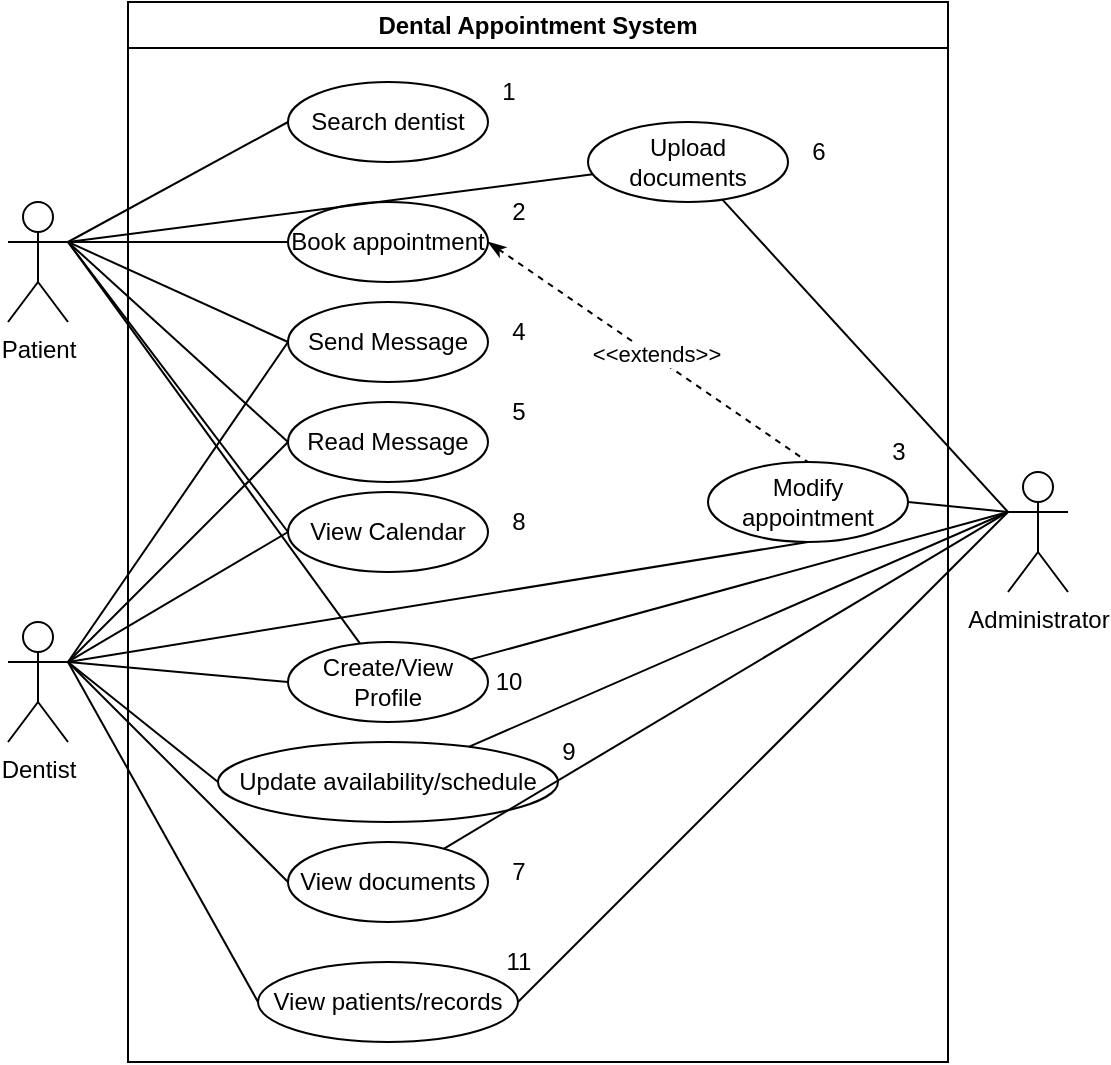 <mxfile version="28.2.0">
  <diagram name="Page-1" id="wmw6oJrFdoQoXgRY6WsX">
    <mxGraphModel dx="2021" dy="1143" grid="1" gridSize="10" guides="1" tooltips="1" connect="1" arrows="1" fold="1" page="1" pageScale="1" pageWidth="850" pageHeight="1100" math="0" shadow="0">
      <root>
        <mxCell id="0" />
        <mxCell id="1" parent="0" />
        <mxCell id="Du8iLtrFkereJqny7EIQ-19" value="Dental Appointment System" style="swimlane;whiteSpace=wrap;html=1;" parent="1" vertex="1">
          <mxGeometry x="220" y="240" width="410" height="530" as="geometry" />
        </mxCell>
        <mxCell id="Du8iLtrFkereJqny7EIQ-28" value="Book appointment" style="ellipse;whiteSpace=wrap;html=1;align=center;" parent="Du8iLtrFkereJqny7EIQ-19" vertex="1">
          <mxGeometry x="80" y="100" width="100" height="40" as="geometry" />
        </mxCell>
        <mxCell id="Du8iLtrFkereJqny7EIQ-29" value="Modify appointment" style="ellipse;whiteSpace=wrap;html=1;align=center;" parent="Du8iLtrFkereJqny7EIQ-19" vertex="1">
          <mxGeometry x="290" y="230" width="100" height="40" as="geometry" />
        </mxCell>
        <mxCell id="Du8iLtrFkereJqny7EIQ-32" value="" style="endArrow=none;dashed=1;html=1;rounded=0;entryX=0.5;entryY=0;entryDx=0;entryDy=0;exitX=1;exitY=0.5;exitDx=0;exitDy=0;startArrow=classicThin;startFill=1;" parent="Du8iLtrFkereJqny7EIQ-19" source="Du8iLtrFkereJqny7EIQ-28" target="Du8iLtrFkereJqny7EIQ-29" edge="1">
          <mxGeometry width="50" height="50" relative="1" as="geometry">
            <mxPoint x="180" y="160" as="sourcePoint" />
            <mxPoint x="230" y="110" as="targetPoint" />
          </mxGeometry>
        </mxCell>
        <mxCell id="Du8iLtrFkereJqny7EIQ-33" value="&amp;lt;&amp;lt;extends&amp;gt;&amp;gt;" style="edgeLabel;html=1;align=center;verticalAlign=middle;resizable=0;points=[];" parent="Du8iLtrFkereJqny7EIQ-32" vertex="1" connectable="0">
          <mxGeometry x="0.033" y="2" relative="1" as="geometry">
            <mxPoint as="offset" />
          </mxGeometry>
        </mxCell>
        <mxCell id="Du8iLtrFkereJqny7EIQ-56" style="edgeStyle=none;rounded=0;orthogonalLoop=1;jettySize=auto;html=1;endArrow=none;endFill=0;exitX=0;exitY=0.5;exitDx=0;exitDy=0;entryX=1;entryY=0.333;entryDx=0;entryDy=0;entryPerimeter=0;" parent="Du8iLtrFkereJqny7EIQ-19" source="Du8iLtrFkereJqny7EIQ-34" target="Du8iLtrFkereJqny7EIQ-24" edge="1">
          <mxGeometry relative="1" as="geometry">
            <mxPoint x="-30" y="270" as="targetPoint" />
          </mxGeometry>
        </mxCell>
        <mxCell id="Du8iLtrFkereJqny7EIQ-34" value="Send Message" style="ellipse;whiteSpace=wrap;html=1;align=center;" parent="Du8iLtrFkereJqny7EIQ-19" vertex="1">
          <mxGeometry x="80" y="150" width="100" height="40" as="geometry" />
        </mxCell>
        <mxCell id="Du8iLtrFkereJqny7EIQ-43" value="View Calendar" style="ellipse;whiteSpace=wrap;html=1;align=center;" parent="Du8iLtrFkereJqny7EIQ-19" vertex="1">
          <mxGeometry x="80" y="245" width="100" height="40" as="geometry" />
        </mxCell>
        <mxCell id="Du8iLtrFkereJqny7EIQ-60" style="edgeStyle=none;rounded=0;orthogonalLoop=1;jettySize=auto;html=1;endArrow=none;endFill=0;" parent="Du8iLtrFkereJqny7EIQ-19" source="Du8iLtrFkereJqny7EIQ-58" edge="1">
          <mxGeometry relative="1" as="geometry">
            <mxPoint x="-30" y="120" as="targetPoint" />
          </mxGeometry>
        </mxCell>
        <mxCell id="Du8iLtrFkereJqny7EIQ-58" value="Create/View Profile" style="ellipse;whiteSpace=wrap;html=1;align=center;" parent="Du8iLtrFkereJqny7EIQ-19" vertex="1">
          <mxGeometry x="80" y="320" width="100" height="40" as="geometry" />
        </mxCell>
        <mxCell id="Du8iLtrFkereJqny7EIQ-63" style="edgeStyle=none;rounded=0;orthogonalLoop=1;jettySize=auto;html=1;endArrow=none;endFill=0;exitX=0;exitY=0.5;exitDx=0;exitDy=0;" parent="Du8iLtrFkereJqny7EIQ-19" source="Du8iLtrFkereJqny7EIQ-62" edge="1">
          <mxGeometry relative="1" as="geometry">
            <mxPoint x="-30" y="120" as="targetPoint" />
          </mxGeometry>
        </mxCell>
        <mxCell id="Du8iLtrFkereJqny7EIQ-62" value="Search dentist" style="ellipse;whiteSpace=wrap;html=1;align=center;" parent="Du8iLtrFkereJqny7EIQ-19" vertex="1">
          <mxGeometry x="80" y="40" width="100" height="40" as="geometry" />
        </mxCell>
        <mxCell id="Du8iLtrFkereJqny7EIQ-24" value="Dentist" style="shape=umlActor;verticalLabelPosition=bottom;verticalAlign=top;html=1;outlineConnect=0;" parent="Du8iLtrFkereJqny7EIQ-19" vertex="1">
          <mxGeometry x="-60" y="310" width="30" height="60" as="geometry" />
        </mxCell>
        <mxCell id="Du8iLtrFkereJqny7EIQ-46" style="edgeStyle=none;rounded=0;orthogonalLoop=1;jettySize=auto;html=1;exitX=0;exitY=0.5;exitDx=0;exitDy=0;entryX=1;entryY=0.333;entryDx=0;entryDy=0;entryPerimeter=0;endArrow=none;endFill=0;" parent="Du8iLtrFkereJqny7EIQ-19" source="Du8iLtrFkereJqny7EIQ-43" target="Du8iLtrFkereJqny7EIQ-24" edge="1">
          <mxGeometry relative="1" as="geometry" />
        </mxCell>
        <mxCell id="Du8iLtrFkereJqny7EIQ-47" value="Update availability/schedule" style="ellipse;whiteSpace=wrap;html=1;align=center;" parent="Du8iLtrFkereJqny7EIQ-19" vertex="1">
          <mxGeometry x="45" y="370" width="170" height="40" as="geometry" />
        </mxCell>
        <mxCell id="Du8iLtrFkereJqny7EIQ-48" style="edgeStyle=none;rounded=0;orthogonalLoop=1;jettySize=auto;html=1;exitX=0;exitY=0.5;exitDx=0;exitDy=0;endArrow=none;endFill=0;entryX=1;entryY=0.333;entryDx=0;entryDy=0;entryPerimeter=0;" parent="Du8iLtrFkereJqny7EIQ-19" source="Du8iLtrFkereJqny7EIQ-47" target="Du8iLtrFkereJqny7EIQ-24" edge="1">
          <mxGeometry relative="1" as="geometry" />
        </mxCell>
        <mxCell id="Du8iLtrFkereJqny7EIQ-49" value="View patients/records" style="ellipse;whiteSpace=wrap;html=1;align=center;" parent="Du8iLtrFkereJqny7EIQ-19" vertex="1">
          <mxGeometry x="65" y="480" width="130" height="40" as="geometry" />
        </mxCell>
        <mxCell id="Du8iLtrFkereJqny7EIQ-50" style="edgeStyle=none;rounded=0;orthogonalLoop=1;jettySize=auto;html=1;endArrow=none;endFill=0;entryX=1;entryY=0.333;entryDx=0;entryDy=0;entryPerimeter=0;exitX=0;exitY=0.5;exitDx=0;exitDy=0;" parent="Du8iLtrFkereJqny7EIQ-19" source="Du8iLtrFkereJqny7EIQ-49" target="Du8iLtrFkereJqny7EIQ-24" edge="1">
          <mxGeometry relative="1" as="geometry" />
        </mxCell>
        <mxCell id="Du8iLtrFkereJqny7EIQ-57" style="rounded=0;orthogonalLoop=1;jettySize=auto;html=1;exitX=1;exitY=0.333;exitDx=0;exitDy=0;exitPerimeter=0;entryX=0.5;entryY=1;entryDx=0;entryDy=0;endArrow=none;endFill=0;" parent="Du8iLtrFkereJqny7EIQ-19" source="Du8iLtrFkereJqny7EIQ-24" target="Du8iLtrFkereJqny7EIQ-29" edge="1">
          <mxGeometry relative="1" as="geometry" />
        </mxCell>
        <mxCell id="Du8iLtrFkereJqny7EIQ-59" style="edgeStyle=none;rounded=0;orthogonalLoop=1;jettySize=auto;html=1;exitX=0;exitY=0.5;exitDx=0;exitDy=0;entryX=1;entryY=0.333;entryDx=0;entryDy=0;entryPerimeter=0;endArrow=none;endFill=0;" parent="Du8iLtrFkereJqny7EIQ-19" source="Du8iLtrFkereJqny7EIQ-58" target="Du8iLtrFkereJqny7EIQ-24" edge="1">
          <mxGeometry relative="1" as="geometry" />
        </mxCell>
        <mxCell id="Du8iLtrFkereJqny7EIQ-66" style="edgeStyle=none;rounded=0;orthogonalLoop=1;jettySize=auto;html=1;endArrow=none;endFill=0;" parent="Du8iLtrFkereJqny7EIQ-19" source="Du8iLtrFkereJqny7EIQ-65" edge="1">
          <mxGeometry relative="1" as="geometry">
            <mxPoint x="-30" y="120" as="targetPoint" />
          </mxGeometry>
        </mxCell>
        <mxCell id="Du8iLtrFkereJqny7EIQ-65" value="Upload documents" style="ellipse;whiteSpace=wrap;html=1;align=center;" parent="Du8iLtrFkereJqny7EIQ-19" vertex="1">
          <mxGeometry x="230" y="60" width="100" height="40" as="geometry" />
        </mxCell>
        <mxCell id="Du8iLtrFkereJqny7EIQ-68" style="edgeStyle=none;rounded=0;orthogonalLoop=1;jettySize=auto;html=1;endArrow=none;endFill=0;exitX=0;exitY=0.5;exitDx=0;exitDy=0;entryX=1;entryY=0.333;entryDx=0;entryDy=0;entryPerimeter=0;" parent="Du8iLtrFkereJqny7EIQ-19" source="Du8iLtrFkereJqny7EIQ-67" target="Du8iLtrFkereJqny7EIQ-24" edge="1">
          <mxGeometry relative="1" as="geometry" />
        </mxCell>
        <mxCell id="Du8iLtrFkereJqny7EIQ-67" value="View documents" style="ellipse;whiteSpace=wrap;html=1;align=center;" parent="Du8iLtrFkereJqny7EIQ-19" vertex="1">
          <mxGeometry x="80" y="420" width="100" height="40" as="geometry" />
        </mxCell>
        <mxCell id="iMH_Mup8wx5sH2gppS-h-2" style="edgeStyle=none;rounded=0;orthogonalLoop=1;jettySize=auto;html=1;endArrow=none;endFill=0;exitX=0;exitY=0.5;exitDx=0;exitDy=0;entryX=1;entryY=0.333;entryDx=0;entryDy=0;entryPerimeter=0;" parent="Du8iLtrFkereJqny7EIQ-19" source="iMH_Mup8wx5sH2gppS-h-3" target="Du8iLtrFkereJqny7EIQ-24" edge="1">
          <mxGeometry relative="1" as="geometry">
            <mxPoint x="-45" y="350" as="targetPoint" />
          </mxGeometry>
        </mxCell>
        <mxCell id="iMH_Mup8wx5sH2gppS-h-3" value="Read Message" style="ellipse;whiteSpace=wrap;html=1;align=center;" parent="Du8iLtrFkereJqny7EIQ-19" vertex="1">
          <mxGeometry x="80" y="200" width="100" height="40" as="geometry" />
        </mxCell>
        <mxCell id="iMH_Mup8wx5sH2gppS-h-6" value="1" style="text;html=1;align=center;verticalAlign=middle;resizable=0;points=[];autosize=1;strokeColor=none;fillColor=none;" parent="Du8iLtrFkereJqny7EIQ-19" vertex="1">
          <mxGeometry x="175" y="30" width="30" height="30" as="geometry" />
        </mxCell>
        <mxCell id="iMH_Mup8wx5sH2gppS-h-7" value="2" style="text;html=1;align=center;verticalAlign=middle;resizable=0;points=[];autosize=1;strokeColor=none;fillColor=none;" parent="Du8iLtrFkereJqny7EIQ-19" vertex="1">
          <mxGeometry x="180" y="90" width="30" height="30" as="geometry" />
        </mxCell>
        <mxCell id="iMH_Mup8wx5sH2gppS-h-9" value="3" style="text;html=1;align=center;verticalAlign=middle;resizable=0;points=[];autosize=1;strokeColor=none;fillColor=none;" parent="Du8iLtrFkereJqny7EIQ-19" vertex="1">
          <mxGeometry x="370" y="210" width="30" height="30" as="geometry" />
        </mxCell>
        <mxCell id="iMH_Mup8wx5sH2gppS-h-10" value="4" style="text;html=1;align=center;verticalAlign=middle;resizable=0;points=[];autosize=1;strokeColor=none;fillColor=none;" parent="Du8iLtrFkereJqny7EIQ-19" vertex="1">
          <mxGeometry x="180" y="150" width="30" height="30" as="geometry" />
        </mxCell>
        <mxCell id="iMH_Mup8wx5sH2gppS-h-11" value="5" style="text;html=1;align=center;verticalAlign=middle;resizable=0;points=[];autosize=1;strokeColor=none;fillColor=none;" parent="Du8iLtrFkereJqny7EIQ-19" vertex="1">
          <mxGeometry x="180" y="190" width="30" height="30" as="geometry" />
        </mxCell>
        <mxCell id="iMH_Mup8wx5sH2gppS-h-12" value="6" style="text;html=1;align=center;verticalAlign=middle;resizable=0;points=[];autosize=1;strokeColor=none;fillColor=none;" parent="Du8iLtrFkereJqny7EIQ-19" vertex="1">
          <mxGeometry x="330" y="60" width="30" height="30" as="geometry" />
        </mxCell>
        <mxCell id="iMH_Mup8wx5sH2gppS-h-13" value="8" style="text;html=1;align=center;verticalAlign=middle;resizable=0;points=[];autosize=1;strokeColor=none;fillColor=none;" parent="Du8iLtrFkereJqny7EIQ-19" vertex="1">
          <mxGeometry x="180" y="245" width="30" height="30" as="geometry" />
        </mxCell>
        <mxCell id="iMH_Mup8wx5sH2gppS-h-14" value="10" style="text;html=1;align=center;verticalAlign=middle;resizable=0;points=[];autosize=1;strokeColor=none;fillColor=none;" parent="Du8iLtrFkereJqny7EIQ-19" vertex="1">
          <mxGeometry x="170" y="325" width="40" height="30" as="geometry" />
        </mxCell>
        <mxCell id="iMH_Mup8wx5sH2gppS-h-15" value="9" style="text;html=1;align=center;verticalAlign=middle;resizable=0;points=[];autosize=1;strokeColor=none;fillColor=none;" parent="Du8iLtrFkereJqny7EIQ-19" vertex="1">
          <mxGeometry x="205" y="360" width="30" height="30" as="geometry" />
        </mxCell>
        <mxCell id="iMH_Mup8wx5sH2gppS-h-16" value="7" style="text;html=1;align=center;verticalAlign=middle;resizable=0;points=[];autosize=1;strokeColor=none;fillColor=none;" parent="Du8iLtrFkereJqny7EIQ-19" vertex="1">
          <mxGeometry x="180" y="420" width="30" height="30" as="geometry" />
        </mxCell>
        <mxCell id="iMH_Mup8wx5sH2gppS-h-17" value="11" style="text;html=1;align=center;verticalAlign=middle;resizable=0;points=[];autosize=1;strokeColor=none;fillColor=none;" parent="Du8iLtrFkereJqny7EIQ-19" vertex="1">
          <mxGeometry x="175" y="465" width="40" height="30" as="geometry" />
        </mxCell>
        <mxCell id="Du8iLtrFkereJqny7EIQ-20" value="Patient" style="shape=umlActor;verticalLabelPosition=bottom;verticalAlign=top;html=1;outlineConnect=0;" parent="1" vertex="1">
          <mxGeometry x="160" y="340" width="30" height="60" as="geometry" />
        </mxCell>
        <mxCell id="Du8iLtrFkereJqny7EIQ-51" style="edgeStyle=none;rounded=0;orthogonalLoop=1;jettySize=auto;html=1;entryX=1;entryY=0.5;entryDx=0;entryDy=0;endArrow=none;endFill=0;exitX=0;exitY=0.333;exitDx=0;exitDy=0;exitPerimeter=0;" parent="1" source="Du8iLtrFkereJqny7EIQ-25" target="Du8iLtrFkereJqny7EIQ-49" edge="1">
          <mxGeometry relative="1" as="geometry" />
        </mxCell>
        <mxCell id="Du8iLtrFkereJqny7EIQ-25" value="Administrator" style="shape=umlActor;verticalLabelPosition=bottom;verticalAlign=top;html=1;outlineConnect=0;" parent="1" vertex="1">
          <mxGeometry x="660" y="475" width="30" height="60" as="geometry" />
        </mxCell>
        <mxCell id="Du8iLtrFkereJqny7EIQ-42" value="" style="endArrow=none;html=1;rounded=0;exitX=1;exitY=0.333;exitDx=0;exitDy=0;exitPerimeter=0;entryX=0;entryY=0.5;entryDx=0;entryDy=0;" parent="1" source="Du8iLtrFkereJqny7EIQ-20" target="Du8iLtrFkereJqny7EIQ-34" edge="1">
          <mxGeometry width="50" height="50" relative="1" as="geometry">
            <mxPoint x="280" y="460" as="sourcePoint" />
            <mxPoint x="390" y="410" as="targetPoint" />
          </mxGeometry>
        </mxCell>
        <mxCell id="Du8iLtrFkereJqny7EIQ-44" value="" style="endArrow=none;html=1;rounded=0;entryX=0;entryY=0.5;entryDx=0;entryDy=0;" parent="1" target="Du8iLtrFkereJqny7EIQ-43" edge="1">
          <mxGeometry width="50" height="50" relative="1" as="geometry">
            <mxPoint x="190" y="360" as="sourcePoint" />
            <mxPoint x="370" y="400" as="targetPoint" />
          </mxGeometry>
        </mxCell>
        <mxCell id="Du8iLtrFkereJqny7EIQ-52" style="edgeStyle=none;rounded=0;orthogonalLoop=1;jettySize=auto;html=1;endArrow=none;endFill=0;entryX=0;entryY=0.333;entryDx=0;entryDy=0;entryPerimeter=0;" parent="1" source="Du8iLtrFkereJqny7EIQ-47" target="Du8iLtrFkereJqny7EIQ-25" edge="1">
          <mxGeometry relative="1" as="geometry" />
        </mxCell>
        <mxCell id="Du8iLtrFkereJqny7EIQ-53" style="edgeStyle=none;rounded=0;orthogonalLoop=1;jettySize=auto;html=1;exitX=1;exitY=0.5;exitDx=0;exitDy=0;endArrow=none;endFill=0;entryX=0;entryY=0.333;entryDx=0;entryDy=0;entryPerimeter=0;" parent="1" source="Du8iLtrFkereJqny7EIQ-29" target="Du8iLtrFkereJqny7EIQ-25" edge="1">
          <mxGeometry relative="1" as="geometry" />
        </mxCell>
        <mxCell id="Du8iLtrFkereJqny7EIQ-61" style="edgeStyle=none;rounded=0;orthogonalLoop=1;jettySize=auto;html=1;endArrow=none;endFill=0;entryX=0;entryY=0.333;entryDx=0;entryDy=0;entryPerimeter=0;" parent="1" source="Du8iLtrFkereJqny7EIQ-58" target="Du8iLtrFkereJqny7EIQ-25" edge="1">
          <mxGeometry relative="1" as="geometry" />
        </mxCell>
        <mxCell id="Du8iLtrFkereJqny7EIQ-31" value="" style="endArrow=none;html=1;rounded=0;exitX=1;exitY=0.333;exitDx=0;exitDy=0;exitPerimeter=0;entryX=0;entryY=0.5;entryDx=0;entryDy=0;" parent="1" source="Du8iLtrFkereJqny7EIQ-20" target="Du8iLtrFkereJqny7EIQ-28" edge="1">
          <mxGeometry width="50" height="50" relative="1" as="geometry">
            <mxPoint x="250" y="360" as="sourcePoint" />
            <mxPoint x="300" y="310" as="targetPoint" />
          </mxGeometry>
        </mxCell>
        <mxCell id="Du8iLtrFkereJqny7EIQ-69" style="edgeStyle=none;rounded=0;orthogonalLoop=1;jettySize=auto;html=1;endArrow=none;endFill=0;entryX=0;entryY=0.333;entryDx=0;entryDy=0;entryPerimeter=0;" parent="1" source="Du8iLtrFkereJqny7EIQ-67" target="Du8iLtrFkereJqny7EIQ-25" edge="1">
          <mxGeometry relative="1" as="geometry" />
        </mxCell>
        <mxCell id="Du8iLtrFkereJqny7EIQ-70" style="edgeStyle=none;rounded=0;orthogonalLoop=1;jettySize=auto;html=1;startArrow=none;startFill=0;endArrow=none;endFill=0;entryX=0;entryY=0.333;entryDx=0;entryDy=0;entryPerimeter=0;" parent="1" source="Du8iLtrFkereJqny7EIQ-65" target="Du8iLtrFkereJqny7EIQ-25" edge="1">
          <mxGeometry relative="1" as="geometry" />
        </mxCell>
        <mxCell id="iMH_Mup8wx5sH2gppS-h-4" value="" style="endArrow=none;html=1;rounded=0;exitX=1;exitY=0.333;exitDx=0;exitDy=0;exitPerimeter=0;entryX=0;entryY=0.5;entryDx=0;entryDy=0;" parent="1" source="Du8iLtrFkereJqny7EIQ-20" target="iMH_Mup8wx5sH2gppS-h-3" edge="1">
          <mxGeometry width="50" height="50" relative="1" as="geometry">
            <mxPoint x="190" y="400" as="sourcePoint" />
            <mxPoint x="390" y="450" as="targetPoint" />
          </mxGeometry>
        </mxCell>
      </root>
    </mxGraphModel>
  </diagram>
</mxfile>
